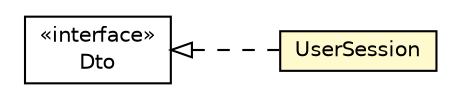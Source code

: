 #!/usr/local/bin/dot
#
# Class diagram 
# Generated by UMLGraph version R5_6-24-gf6e263 (http://www.umlgraph.org/)
#

digraph G {
	edge [fontname="Helvetica",fontsize=10,labelfontname="Helvetica",labelfontsize=10];
	node [fontname="Helvetica",fontsize=10,shape=plaintext];
	nodesep=0.25;
	ranksep=0.5;
	rankdir=LR;
	// com.gwtplatform.carstore.server.dao.domain.UserSession
	c395247 [label=<<table title="com.gwtplatform.carstore.server.dao.domain.UserSession" border="0" cellborder="1" cellspacing="0" cellpadding="2" port="p" bgcolor="lemonChiffon" href="./UserSession.html">
		<tr><td><table border="0" cellspacing="0" cellpadding="1">
<tr><td align="center" balign="center"> UserSession </td></tr>
		</table></td></tr>
		</table>>, URL="./UserSession.html", fontname="Helvetica", fontcolor="black", fontsize=10.0];
	// com.gwtplatform.carstore.shared.dto.Dto
	c395279 [label=<<table title="com.gwtplatform.carstore.shared.dto.Dto" border="0" cellborder="1" cellspacing="0" cellpadding="2" port="p" href="../../../shared/dto/Dto.html">
		<tr><td><table border="0" cellspacing="0" cellpadding="1">
<tr><td align="center" balign="center"> &#171;interface&#187; </td></tr>
<tr><td align="center" balign="center"> Dto </td></tr>
		</table></td></tr>
		</table>>, URL="../../../shared/dto/Dto.html", fontname="Helvetica", fontcolor="black", fontsize=10.0];
	//com.gwtplatform.carstore.server.dao.domain.UserSession implements com.gwtplatform.carstore.shared.dto.Dto
	c395279:p -> c395247:p [dir=back,arrowtail=empty,style=dashed];
}

